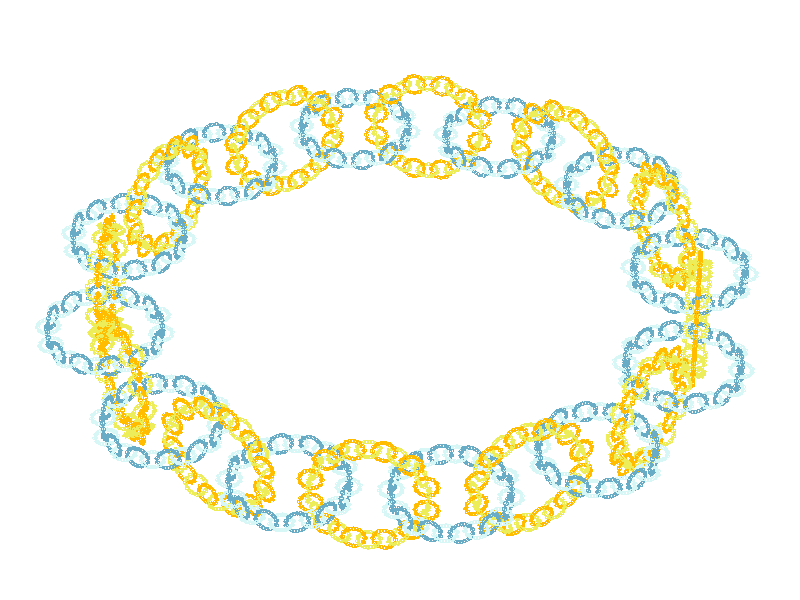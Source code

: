 #include "colors.inc"

camera {
    location <1, 8, -10>
    look_at  <0, 0,  0>
    angle 12
}

background { color White }

global_settings { ambient_light 0.4 }

light_source { 
  <2, 4, -3>*2 color 1.5*White
  area_light
  <-0.4,0.2,0>/7 <0.15,0.3,0.5>/7 8 8
}

plane { <0,-1,0> 2
  pigment { color White*1.1 }
  finish { ambient 0.9 diffuse 0.1}
}

#declare R = 1;
#declare r=0.27;
#declare e1 = 0.9*(r/(R+r));
#declare M = 12;
#declare a = 360/(2*M);

#declare T1 = transform {
    scale e1
    rotate <0,0,90>
    translate <R,0,0>
}

#declare T2 = transform {scale e1 translate <R,0,0>}

#declare c1=0;
#while (c1 < 2*M)
 #declare c2=0;
 #while (c2 < 2*M)
  #declare c3=0;
  #while (c3 < 2*M)
   torus {
    R r sturm
    texture { pigment { color 
     #switch(mod(c1,2)+2*mod(c2,2)+4*mod(c3,2))
     // Jaunes
     #case(0) BrightGold    #break         // OldGold   
     #case(1) BrightGold    #break         // OldGold
     #case(2) Orange        #break         // Silver
     #case(3) Orange        #break         // Silver
     // Bleus
     #case(4) SteelBlue     #break         // Maroon
     #case(5) SteelBlue     #break         // Maroon
     #case(6) Turquoise     #break         // Light_Purple
     #case(7) Turquoise     #break         // Light_Purple
     #end 
    } finish {ambient 0.5} }

    #if (mod(c1,2)=0)
     transform T1  
    #else
     transform T2
    #end
    rotate <0,a*c1,0>

    #if (mod(c2,2)=0)
     transform T1  
    #else
     transform T2
    #end
    rotate <0,a*c2,0>

    #if (mod(c3,2)=0)
     transform T1  
    #else
     transform T2
    #end
    rotate <0,a*c3,0>
   }
   #declare c3 = c3 + 1;
  #end
  #declare c2 = c2 + 1;
 #end
 #declare c1 = c1 + 1;
#end
